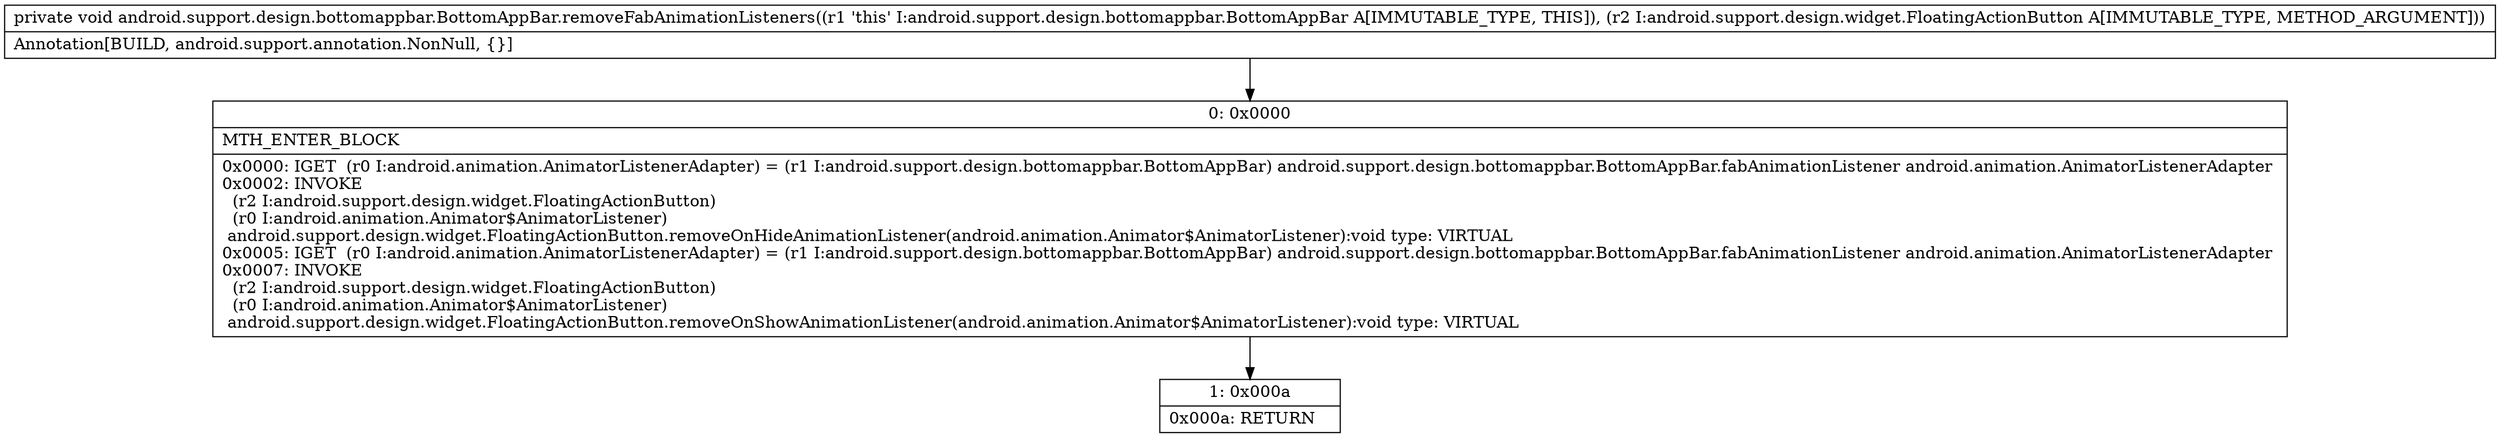 digraph "CFG forandroid.support.design.bottomappbar.BottomAppBar.removeFabAnimationListeners(Landroid\/support\/design\/widget\/FloatingActionButton;)V" {
Node_0 [shape=record,label="{0\:\ 0x0000|MTH_ENTER_BLOCK\l|0x0000: IGET  (r0 I:android.animation.AnimatorListenerAdapter) = (r1 I:android.support.design.bottomappbar.BottomAppBar) android.support.design.bottomappbar.BottomAppBar.fabAnimationListener android.animation.AnimatorListenerAdapter \l0x0002: INVOKE  \l  (r2 I:android.support.design.widget.FloatingActionButton)\l  (r0 I:android.animation.Animator$AnimatorListener)\l android.support.design.widget.FloatingActionButton.removeOnHideAnimationListener(android.animation.Animator$AnimatorListener):void type: VIRTUAL \l0x0005: IGET  (r0 I:android.animation.AnimatorListenerAdapter) = (r1 I:android.support.design.bottomappbar.BottomAppBar) android.support.design.bottomappbar.BottomAppBar.fabAnimationListener android.animation.AnimatorListenerAdapter \l0x0007: INVOKE  \l  (r2 I:android.support.design.widget.FloatingActionButton)\l  (r0 I:android.animation.Animator$AnimatorListener)\l android.support.design.widget.FloatingActionButton.removeOnShowAnimationListener(android.animation.Animator$AnimatorListener):void type: VIRTUAL \l}"];
Node_1 [shape=record,label="{1\:\ 0x000a|0x000a: RETURN   \l}"];
MethodNode[shape=record,label="{private void android.support.design.bottomappbar.BottomAppBar.removeFabAnimationListeners((r1 'this' I:android.support.design.bottomappbar.BottomAppBar A[IMMUTABLE_TYPE, THIS]), (r2 I:android.support.design.widget.FloatingActionButton A[IMMUTABLE_TYPE, METHOD_ARGUMENT]))  | Annotation[BUILD, android.support.annotation.NonNull, \{\}]\l}"];
MethodNode -> Node_0;
Node_0 -> Node_1;
}

